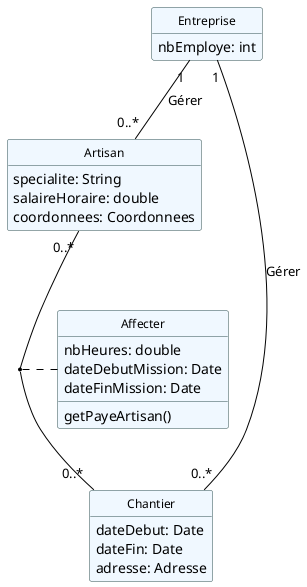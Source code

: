 @startuml dc

hide circle
hide empty members
hide empty methods

skinparam classAttributeIconSize 0
skinparam roundcorner 5

skinparam class {
    BackgroundColor AliceBlue
    BorderColor DarkSlateGray
    ArrowColor Black
    FontColor Black
    FontSize 12
    FontName Helvetica
}

skinparam arrow {
    MessageAlign center
}


class Entreprise {
    nbEmploye: int
}


class Artisan {
    specialite: String
    salaireHoraire: double
    coordonnees: Coordonnees
}

class Chantier {
    dateDebut: Date
    dateFin: Date
    adresse: Adresse
}

class Affecter {
    nbHeures: double
    dateDebutMission: Date
    dateFinMission: Date
    getPayeArtisan()
}

Entreprise "1" -- "0..*" Artisan : Gérer
Entreprise "1" -- "0..*" Chantier : Gérer
Artisan "0..*" -- "0..*" Chantier
(Artisan, Chantier) .. Affecter

@enduml
